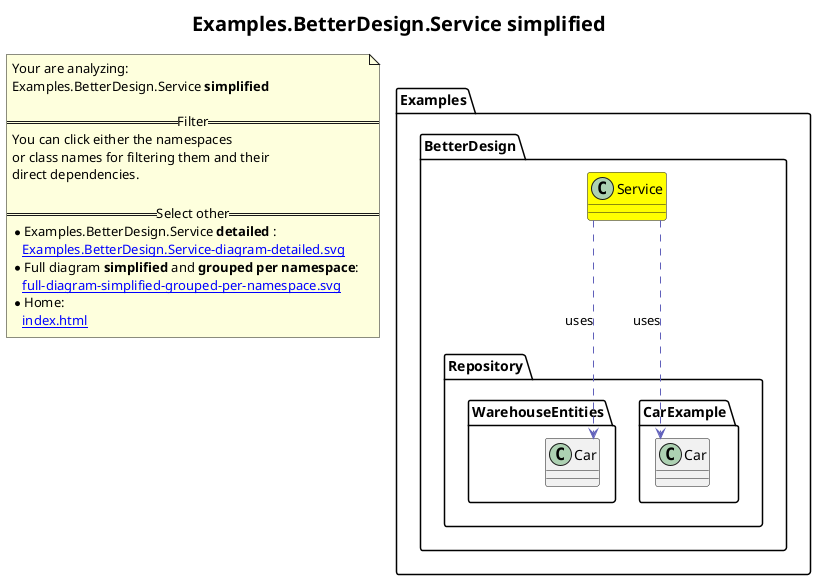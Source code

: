 @startuml
skinparam linetype ortho
title <size:20>Examples.BetterDesign.Service **simplified** </size>
note "Your are analyzing:\nExamples.BetterDesign.Service **simplified** \n\n==Filter==\nYou can click either the namespaces \nor class names for filtering them and their\ndirect dependencies.\n\n==Select other==\n* Examples.BetterDesign.Service **detailed** :\n   [[Examples.BetterDesign.Service-diagram-detailed.svg]]\n* Full diagram **simplified** and **grouped per namespace**:\n   [[full-diagram-simplified-grouped-per-namespace.svg]]\n* Home:\n   [[index.html]]" as FloatingNote
  class Examples.BetterDesign.Service [[Examples.BetterDesign.Service-diagram-simplified.svg]] #yellow {
  }
      class Examples.BetterDesign.Repository.CarExample.Car [[Examples.BetterDesign.Repository.CarExample.Car-diagram-simplified.svg]]  {
      }
      class Examples.BetterDesign.Repository.WarehouseEntities.Car [[Examples.BetterDesign.Repository.WarehouseEntities.Car-diagram-simplified.svg]]  {
      }
 ' *************************************** 
 ' *************************************** 
 ' *************************************** 
' Class relations extracted from namespace:
' Examples.BetterDesign
Examples.BetterDesign.Service .[#6060BB].> Examples.BetterDesign.Repository.WarehouseEntities.Car  : uses 
Examples.BetterDesign.Service .[#6060BB].> Examples.BetterDesign.Repository.CarExample.Car  : uses 
' Class relations extracted from namespace:
' Examples.BetterDesign.Repository.CarExample
' Class relations extracted from namespace:
' Examples.BetterDesign.Repository.WarehouseEntities
@enduml